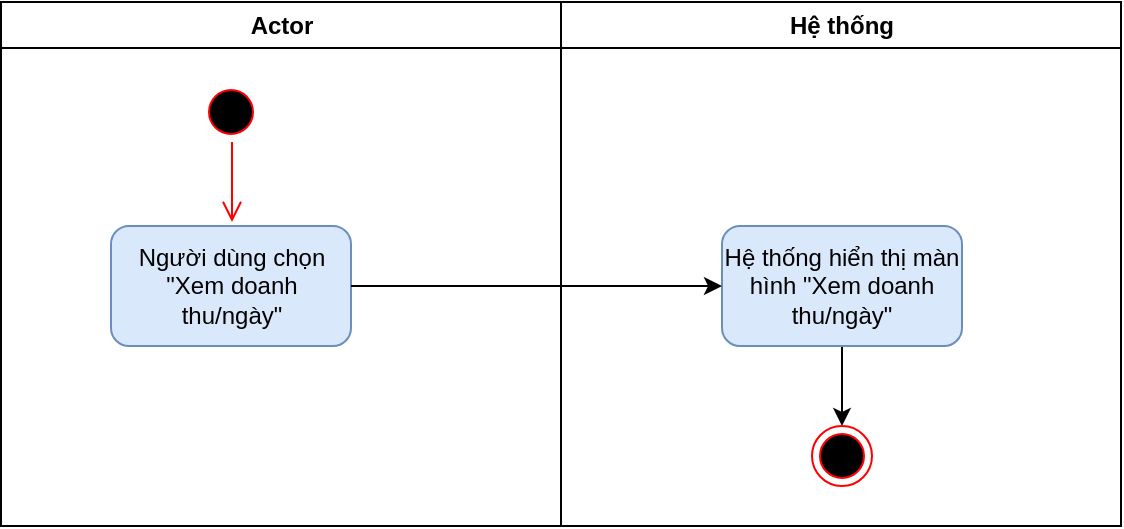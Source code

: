 <mxfile version="13.7.7" type="github">
  <diagram name="Page-1" id="e7e014a7-5840-1c2e-5031-d8a46d1fe8dd">
    <mxGraphModel dx="1422" dy="721" grid="1" gridSize="10" guides="1" tooltips="1" connect="1" arrows="1" fold="1" page="1" pageScale="1" pageWidth="1169" pageHeight="826" background="#ffffff" math="0" shadow="0">
      <root>
        <mxCell id="0" />
        <mxCell id="1" parent="0" />
        <mxCell id="2" value="Actor" style="swimlane;whiteSpace=wrap" parent="1" vertex="1">
          <mxGeometry x="164.5" y="128" width="280" height="262" as="geometry" />
        </mxCell>
        <mxCell id="5" value="" style="ellipse;shape=startState;fillColor=#000000;strokeColor=#ff0000;" parent="2" vertex="1">
          <mxGeometry x="100" y="40" width="30" height="30" as="geometry" />
        </mxCell>
        <mxCell id="6" value="" style="edgeStyle=elbowEdgeStyle;elbow=horizontal;verticalAlign=bottom;endArrow=open;endSize=8;strokeColor=#FF0000;endFill=1;rounded=0" parent="2" source="5" edge="1">
          <mxGeometry x="100" y="40" as="geometry">
            <mxPoint x="115.5" y="110" as="targetPoint" />
          </mxGeometry>
        </mxCell>
        <mxCell id="2Yt0f-79hYMC-TR2uIml-41" value="Người dùng chọn &quot;Xem doanh thu/ngày&quot;" style="rounded=1;whiteSpace=wrap;html=1;fillColor=#dae8fc;strokeColor=#6c8ebf;" vertex="1" parent="2">
          <mxGeometry x="55" y="112" width="120" height="60" as="geometry" />
        </mxCell>
        <mxCell id="3" value="Hệ thống" style="swimlane;whiteSpace=wrap" parent="1" vertex="1">
          <mxGeometry x="444.5" y="128" width="280" height="262" as="geometry" />
        </mxCell>
        <mxCell id="2Yt0f-79hYMC-TR2uIml-45" style="edgeStyle=orthogonalEdgeStyle;rounded=0;orthogonalLoop=1;jettySize=auto;html=1;exitX=0.5;exitY=1;exitDx=0;exitDy=0;entryX=0.5;entryY=0;entryDx=0;entryDy=0;" edge="1" parent="3" source="2Yt0f-79hYMC-TR2uIml-42" target="2Yt0f-79hYMC-TR2uIml-44">
          <mxGeometry relative="1" as="geometry" />
        </mxCell>
        <mxCell id="2Yt0f-79hYMC-TR2uIml-42" value="Hệ thống hiển thị màn hình &quot;Xem doanh thu/ngày&quot;" style="rounded=1;whiteSpace=wrap;html=1;fillColor=#dae8fc;strokeColor=#6c8ebf;" vertex="1" parent="3">
          <mxGeometry x="80.5" y="112" width="120" height="60" as="geometry" />
        </mxCell>
        <mxCell id="2Yt0f-79hYMC-TR2uIml-44" value="" style="ellipse;html=1;shape=endState;fillColor=#000000;strokeColor=#ff0000;" vertex="1" parent="3">
          <mxGeometry x="125.5" y="212" width="30" height="30" as="geometry" />
        </mxCell>
        <mxCell id="2Yt0f-79hYMC-TR2uIml-43" style="edgeStyle=orthogonalEdgeStyle;rounded=0;orthogonalLoop=1;jettySize=auto;html=1;exitX=1;exitY=0.5;exitDx=0;exitDy=0;entryX=0;entryY=0.5;entryDx=0;entryDy=0;" edge="1" parent="1" source="2Yt0f-79hYMC-TR2uIml-41" target="2Yt0f-79hYMC-TR2uIml-42">
          <mxGeometry relative="1" as="geometry" />
        </mxCell>
      </root>
    </mxGraphModel>
  </diagram>
</mxfile>
